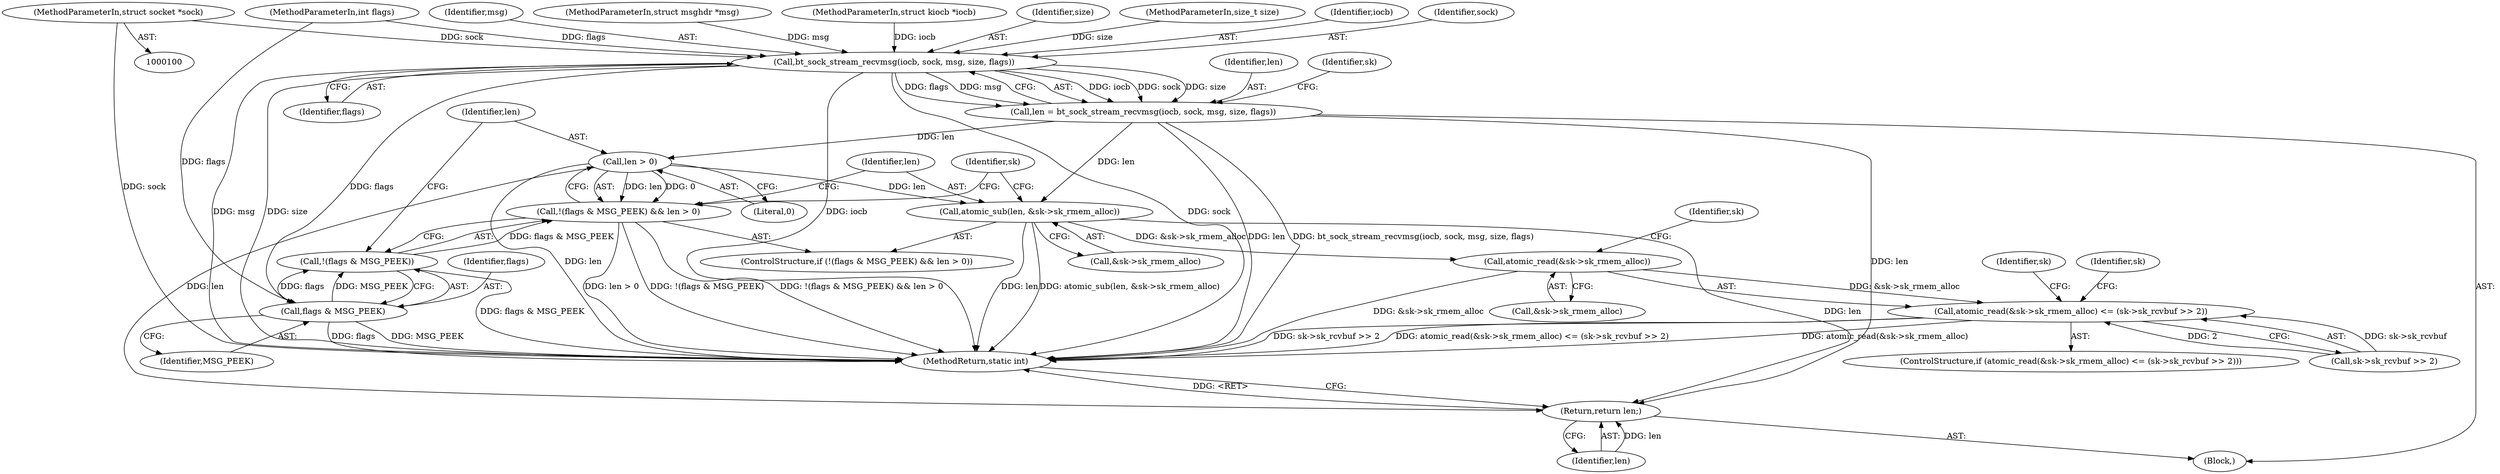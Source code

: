 digraph "0_linux_f3d3342602f8bcbf37d7c46641cb9bca7618eb1c_9@pointer" {
"1000102" [label="(MethodParameterIn,struct socket *sock)"];
"1000135" [label="(Call,bt_sock_stream_recvmsg(iocb, sock, msg, size, flags))"];
"1000133" [label="(Call,len = bt_sock_stream_recvmsg(iocb, sock, msg, size, flags))"];
"1000149" [label="(Call,len > 0)"];
"1000144" [label="(Call,!(flags & MSG_PEEK) && len > 0)"];
"1000152" [label="(Call,atomic_sub(len, &sk->sk_rmem_alloc))"];
"1000160" [label="(Call,atomic_read(&sk->sk_rmem_alloc))"];
"1000159" [label="(Call,atomic_read(&sk->sk_rmem_alloc) <= (sk->sk_rcvbuf >> 2))"];
"1000177" [label="(Return,return len;)"];
"1000146" [label="(Call,flags & MSG_PEEK)"];
"1000145" [label="(Call,!(flags & MSG_PEEK))"];
"1000133" [label="(Call,len = bt_sock_stream_recvmsg(iocb, sock, msg, size, flags))"];
"1000143" [label="(ControlStructure,if (!(flags & MSG_PEEK) && len > 0))"];
"1000173" [label="(Identifier,sk)"];
"1000161" [label="(Call,&sk->sk_rmem_alloc)"];
"1000177" [label="(Return,return len;)"];
"1000137" [label="(Identifier,sock)"];
"1000150" [label="(Identifier,len)"];
"1000134" [label="(Identifier,len)"];
"1000152" [label="(Call,atomic_sub(len, &sk->sk_rmem_alloc))"];
"1000159" [label="(Call,atomic_read(&sk->sk_rmem_alloc) <= (sk->sk_rcvbuf >> 2))"];
"1000140" [label="(Identifier,flags)"];
"1000142" [label="(Identifier,sk)"];
"1000105" [label="(MethodParameterIn,int flags)"];
"1000145" [label="(Call,!(flags & MSG_PEEK))"];
"1000138" [label="(Identifier,msg)"];
"1000178" [label="(Identifier,len)"];
"1000144" [label="(Call,!(flags & MSG_PEEK) && len > 0)"];
"1000176" [label="(Identifier,sk)"];
"1000135" [label="(Call,bt_sock_stream_recvmsg(iocb, sock, msg, size, flags))"];
"1000103" [label="(MethodParameterIn,struct msghdr *msg)"];
"1000146" [label="(Call,flags & MSG_PEEK)"];
"1000106" [label="(Block,)"];
"1000101" [label="(MethodParameterIn,struct kiocb *iocb)"];
"1000139" [label="(Identifier,size)"];
"1000158" [label="(ControlStructure,if (atomic_read(&sk->sk_rmem_alloc) <= (sk->sk_rcvbuf >> 2)))"];
"1000148" [label="(Identifier,MSG_PEEK)"];
"1000102" [label="(MethodParameterIn,struct socket *sock)"];
"1000149" [label="(Call,len > 0)"];
"1000153" [label="(Identifier,len)"];
"1000163" [label="(Identifier,sk)"];
"1000154" [label="(Call,&sk->sk_rmem_alloc)"];
"1000160" [label="(Call,atomic_read(&sk->sk_rmem_alloc))"];
"1000179" [label="(MethodReturn,static int)"];
"1000147" [label="(Identifier,flags)"];
"1000167" [label="(Identifier,sk)"];
"1000104" [label="(MethodParameterIn,size_t size)"];
"1000151" [label="(Literal,0)"];
"1000165" [label="(Call,sk->sk_rcvbuf >> 2)"];
"1000136" [label="(Identifier,iocb)"];
"1000102" -> "1000100"  [label="AST: "];
"1000102" -> "1000179"  [label="DDG: sock"];
"1000102" -> "1000135"  [label="DDG: sock"];
"1000135" -> "1000133"  [label="AST: "];
"1000135" -> "1000140"  [label="CFG: "];
"1000136" -> "1000135"  [label="AST: "];
"1000137" -> "1000135"  [label="AST: "];
"1000138" -> "1000135"  [label="AST: "];
"1000139" -> "1000135"  [label="AST: "];
"1000140" -> "1000135"  [label="AST: "];
"1000133" -> "1000135"  [label="CFG: "];
"1000135" -> "1000179"  [label="DDG: msg"];
"1000135" -> "1000179"  [label="DDG: size"];
"1000135" -> "1000179"  [label="DDG: iocb"];
"1000135" -> "1000179"  [label="DDG: sock"];
"1000135" -> "1000133"  [label="DDG: iocb"];
"1000135" -> "1000133"  [label="DDG: sock"];
"1000135" -> "1000133"  [label="DDG: size"];
"1000135" -> "1000133"  [label="DDG: flags"];
"1000135" -> "1000133"  [label="DDG: msg"];
"1000101" -> "1000135"  [label="DDG: iocb"];
"1000103" -> "1000135"  [label="DDG: msg"];
"1000104" -> "1000135"  [label="DDG: size"];
"1000105" -> "1000135"  [label="DDG: flags"];
"1000135" -> "1000146"  [label="DDG: flags"];
"1000133" -> "1000106"  [label="AST: "];
"1000134" -> "1000133"  [label="AST: "];
"1000142" -> "1000133"  [label="CFG: "];
"1000133" -> "1000179"  [label="DDG: len"];
"1000133" -> "1000179"  [label="DDG: bt_sock_stream_recvmsg(iocb, sock, msg, size, flags)"];
"1000133" -> "1000149"  [label="DDG: len"];
"1000133" -> "1000152"  [label="DDG: len"];
"1000133" -> "1000177"  [label="DDG: len"];
"1000149" -> "1000144"  [label="AST: "];
"1000149" -> "1000151"  [label="CFG: "];
"1000150" -> "1000149"  [label="AST: "];
"1000151" -> "1000149"  [label="AST: "];
"1000144" -> "1000149"  [label="CFG: "];
"1000149" -> "1000179"  [label="DDG: len"];
"1000149" -> "1000144"  [label="DDG: len"];
"1000149" -> "1000144"  [label="DDG: 0"];
"1000149" -> "1000152"  [label="DDG: len"];
"1000149" -> "1000177"  [label="DDG: len"];
"1000144" -> "1000143"  [label="AST: "];
"1000144" -> "1000145"  [label="CFG: "];
"1000145" -> "1000144"  [label="AST: "];
"1000153" -> "1000144"  [label="CFG: "];
"1000163" -> "1000144"  [label="CFG: "];
"1000144" -> "1000179"  [label="DDG: !(flags & MSG_PEEK) && len > 0"];
"1000144" -> "1000179"  [label="DDG: len > 0"];
"1000144" -> "1000179"  [label="DDG: !(flags & MSG_PEEK)"];
"1000145" -> "1000144"  [label="DDG: flags & MSG_PEEK"];
"1000152" -> "1000143"  [label="AST: "];
"1000152" -> "1000154"  [label="CFG: "];
"1000153" -> "1000152"  [label="AST: "];
"1000154" -> "1000152"  [label="AST: "];
"1000163" -> "1000152"  [label="CFG: "];
"1000152" -> "1000179"  [label="DDG: len"];
"1000152" -> "1000179"  [label="DDG: atomic_sub(len, &sk->sk_rmem_alloc)"];
"1000152" -> "1000160"  [label="DDG: &sk->sk_rmem_alloc"];
"1000152" -> "1000177"  [label="DDG: len"];
"1000160" -> "1000159"  [label="AST: "];
"1000160" -> "1000161"  [label="CFG: "];
"1000161" -> "1000160"  [label="AST: "];
"1000167" -> "1000160"  [label="CFG: "];
"1000160" -> "1000179"  [label="DDG: &sk->sk_rmem_alloc"];
"1000160" -> "1000159"  [label="DDG: &sk->sk_rmem_alloc"];
"1000159" -> "1000158"  [label="AST: "];
"1000159" -> "1000165"  [label="CFG: "];
"1000165" -> "1000159"  [label="AST: "];
"1000173" -> "1000159"  [label="CFG: "];
"1000176" -> "1000159"  [label="CFG: "];
"1000159" -> "1000179"  [label="DDG: atomic_read(&sk->sk_rmem_alloc) <= (sk->sk_rcvbuf >> 2)"];
"1000159" -> "1000179"  [label="DDG: atomic_read(&sk->sk_rmem_alloc)"];
"1000159" -> "1000179"  [label="DDG: sk->sk_rcvbuf >> 2"];
"1000165" -> "1000159"  [label="DDG: sk->sk_rcvbuf"];
"1000165" -> "1000159"  [label="DDG: 2"];
"1000177" -> "1000106"  [label="AST: "];
"1000177" -> "1000178"  [label="CFG: "];
"1000178" -> "1000177"  [label="AST: "];
"1000179" -> "1000177"  [label="CFG: "];
"1000177" -> "1000179"  [label="DDG: <RET>"];
"1000178" -> "1000177"  [label="DDG: len"];
"1000146" -> "1000145"  [label="AST: "];
"1000146" -> "1000148"  [label="CFG: "];
"1000147" -> "1000146"  [label="AST: "];
"1000148" -> "1000146"  [label="AST: "];
"1000145" -> "1000146"  [label="CFG: "];
"1000146" -> "1000179"  [label="DDG: MSG_PEEK"];
"1000146" -> "1000179"  [label="DDG: flags"];
"1000146" -> "1000145"  [label="DDG: flags"];
"1000146" -> "1000145"  [label="DDG: MSG_PEEK"];
"1000105" -> "1000146"  [label="DDG: flags"];
"1000150" -> "1000145"  [label="CFG: "];
"1000145" -> "1000179"  [label="DDG: flags & MSG_PEEK"];
}
